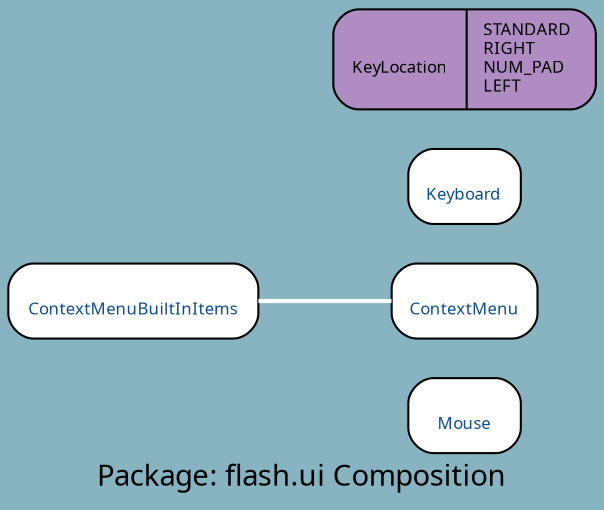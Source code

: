 digraph uml {
	graph [label="Package: flash.ui Composition", ratio=compress, rankdir=RL, smoothing=avg_dist, overlap=false, fontname="DejaVu Sans Condenesed", fontsize=14, bgcolor="#88B3C1", fontcolor=black];
	node [label="\N", fontname="DejaVu Sans Condenesed", fontsize=8, shape=record, color=black, fontcolor=black];
	edge [fontname="DejaVu Sans Condenesed", fontsize=8, color=black, fontcolor=black];
	graph [lp="142,12",
		bb="0,0,284,235"];
	"flash.ui.Mouse" [label="{\nMouse}", fontcolor="#104E8B", style="rounded,filled", fillcolor=white, URL="../types/flash/ui/Mouse.html", tooltip="\nMouse", pos="221,43", rects="194,25,248,61", width="0.75", height="0.50"];
	"flash.ui.ContextMenu" [label="{\nContextMenu}", fontcolor="#104E8B", style="rounded,filled", fillcolor=white, URL="../types/flash/ui/ContextMenu.html", tooltip="\nContextMenu", pos="221,97", rects="186,79,257,115", width="0.97", height="0.50"];
	"flash.ui.ContextMenuBuiltInItems" [label="{\nContextMenuBuiltInItems}", fontcolor="#104E8B", style="rounded,filled", fillcolor=white, URL="../types/flash/ui/ContextMenuBuiltInItems.html", tooltip="\nContextMenuBuiltInItems", pos="61,97", rects="1,79,122,115", width="1.67", height="0.50"];
	"flash.ui.Keyboard" [label="{\nKeyboard}", fontcolor="#104E8B", style="rounded,filled", fillcolor=white, URL="../types/flash/ui/Keyboard.html", tooltip="\nKeyboard", pos="221,151", rects="194,133,249,169", width="0.75", height="0.50"];
	"flash.ui.KeyLocation" [label="{\nKeyLocation|STANDARD\lRIGHT\lNUM_PAD\lLEFT\l}", style="rounded,filled", fillcolor="#af8dc3", pos="221,211", rects="158,187,224,235 224,187,284,235", width="1.75", height="0.67"];
	"flash.ui.ContextMenu" -> "flash.ui.ContextMenuBuiltInItems" [color=white, style=bold, arrowhead=none, arrowtail=diamond, arrowsize=1, pos="s,186,97 174,97 158,97 140,97 122,97"];
}
